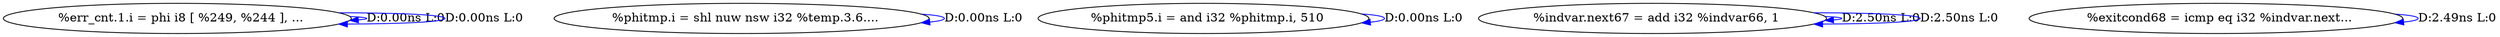 digraph {
Node0x342bd20[label="  %err_cnt.1.i = phi i8 [ %249, %244 ], ..."];
Node0x342bd20 -> Node0x342bd20[label="D:0.00ns L:0",color=blue];
Node0x342bd20 -> Node0x342bd20[label="D:0.00ns L:0",color=blue];
Node0x342be00[label="  %phitmp.i = shl nuw nsw i32 %temp.3.6...."];
Node0x342be00 -> Node0x342be00[label="D:0.00ns L:0",color=blue];
Node0x342bee0[label="  %phitmp5.i = and i32 %phitmp.i, 510"];
Node0x342bee0 -> Node0x342bee0[label="D:0.00ns L:0",color=blue];
Node0x342bfc0[label="  %indvar.next67 = add i32 %indvar66, 1"];
Node0x342bfc0 -> Node0x342bfc0[label="D:2.50ns L:0",color=blue];
Node0x342bfc0 -> Node0x342bfc0[label="D:2.50ns L:0",color=blue];
Node0x342c0a0[label="  %exitcond68 = icmp eq i32 %indvar.next..."];
Node0x342c0a0 -> Node0x342c0a0[label="D:2.49ns L:0",color=blue];
}
